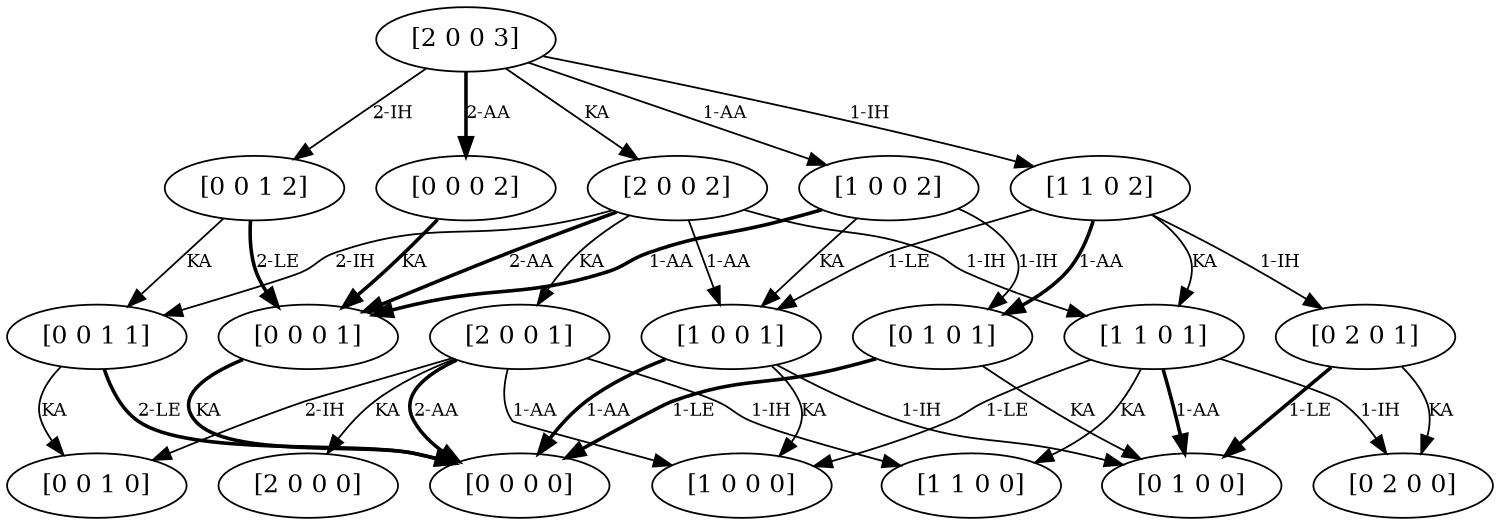 digraph  {
	graph [ratio="compress";
	 size="10,10!";
	 margin=0];
	node [label="\N"];
	edge [fontsize=10]
	64	 [capacity="[0]",
		label="[0 0 1 0]",
		stock="[0 1]",
		time=0,
		value=0.0];
	65	 [capacity="[0]",
		label="[0 0 1 1]",
		stock="[0 1]",
		time=1,
		value=20.0];
	65 -> 64 [key=0,
	goal="[0 0 1 0]",
	label=KA,
	modus=KA,
	not_best_politic=True,
	revenue=0,
	time=1,
	weight=0.0,
	weight_goal=0.0];
68 [capacity="[0]",
	label="[0 0 0 0]",
	stock="[0 0]",
	time=0,
	value=0.0];
65 -> 68 [key=2,
goal="[0 0 0 0]",
label="2-LE",
modus=LE,
not_best_politic=False,
revenue=200,
style=bold,
time=1,
weight=200.0,
weight_goal=0.0];
66 [capacity="[0]",
label="[0 0 1 2]",
stock="[0 1]",
time=2,
value=38.0];
66 -> 65 [key=0,
goal="[0 0 1 1]",
label=KA,
modus=KA,
not_best_politic=True,
revenue=0,
time=2,
weight=0.0,
weight_goal=20.0];
69 [capacity="[0]",
label="[0 0 0 1]",
stock="[0 0]",
time=1,
value=0.0];
66 -> 69 [key=2,
goal="[0 0 0 1]",
label="2-LE",
modus=LE,
not_best_politic=False,
revenue=200,
style=bold,
time=2,
weight=180.0,
weight_goal=0.0];
37 [capacity="[1]",
label="[1 1 0 1]",
stock="[1 0]",
time=1,
value=100.0];
44 [capacity="[1]",
label="[1 0 0 0]",
stock="[0 0]",
time=0,
value=0.0];
37 -> 44 [key=1,
goal="[1 0 0 0]",
label="1-LE",
modus=LE,
not_best_politic=True,
revenue=100,
time=1,
weight=100.0,
weight_goal=0.0];
52 [capacity="[0]",
label="[0 2 0 0]",
stock="[2 0]",
time=0,
value=0.0];
37 -> 52 [key=1,
goal="[0 2 0 0]",
label="1-IH",
modus=IH,
not_best_politic=True,
revenue=0,
time=1,
weight=0.0,
weight_goal=0.0];
60 [capacity="[0]",
label="[0 1 0 0]",
stock="[1 0]",
time=0,
value=0.0];
37 -> 60 [key=1,
goal="[0 1 0 0]",
label="1-AA",
modus=AA,
not_best_politic=False,
revenue=100,
style=bold,
time=1,
weight=100.0,
weight_goal=0.0];
36 [capacity="[1]",
label="[1 1 0 0]",
stock="[1 0]",
time=0,
value=0.0];
37 -> 36 [key=0,
goal="[1 1 0 0]",
label=KA,
modus=KA,
not_best_politic=True,
revenue=0,
time=1,
weight=0.0,
weight_goal=0.0];
38 [capacity="[1]",
label="[1 1 0 2]",
stock="[1 0]",
time=2,
value=150.0];
38 -> 37 [key=0,
goal="[1 1 0 1]",
label=KA,
modus=KA,
not_best_politic=True,
revenue=0,
time=2,
weight=0.0,
weight_goal=100.0];
45 [capacity="[1]",
label="[1 0 0 1]",
stock="[0 0]",
time=1,
value=50.0];
38 -> 45 [key=1,
goal="[1 0 0 1]",
label="1-LE",
modus=LE,
not_best_politic=True,
revenue=100,
time=2,
weight=50.0,
weight_goal=50.0];
53 [capacity="[0]",
label="[0 2 0 1]",
stock="[2 0]",
time=1,
value=50.0];
38 -> 53 [key=1,
goal="[0 2 0 1]",
label="1-IH",
modus=IH,
not_best_politic=True,
revenue=0,
time=2,
weight=-50.0,
weight_goal=50.0];
61 [capacity="[0]",
label="[0 1 0 1]",
stock="[1 0]",
time=1,
value=50.0];
38 -> 61 [key=1,
goal="[0 1 0 1]",
label="1-AA",
modus=AA,
not_best_politic=False,
revenue=100,
style=bold,
time=2,
weight=50.0,
weight_goal=50.0];
70 [capacity="[0]",
label="[0 0 0 2]",
stock="[0 0]",
time=2,
value=0.0];
70 -> 69 [key=0,
goal="[0 0 0 1]",
label=KA,
modus=KA,
not_best_politic=False,
revenue=0,
style=bold,
time=2,
weight=0.0,
weight_goal=0.0];
45 -> 68 [key=1,
goal="[0 0 0 0]",
label="1-AA",
modus=AA,
not_best_politic=False,
revenue=100,
style=bold,
time=1,
weight=100.0,
weight_goal=0.0];
45 -> 44 [key=0,
goal="[1 0 0 0]",
label=KA,
modus=KA,
not_best_politic=True,
revenue=0,
time=1,
weight=0.0,
weight_goal=0.0];
45 -> 60 [key=1,
goal="[0 1 0 0]",
label="1-IH",
modus=IH,
not_best_politic=True,
revenue=0,
time=1,
weight=0.0,
weight_goal=0.0];
46 [capacity="[1]",
label="[1 0 0 2]",
stock="[0 0]",
time=2,
value=75.0];
46 -> 45 [key=0,
goal="[1 0 0 1]",
label=KA,
modus=KA,
not_best_politic=True,
revenue=0,
time=2,
weight=0.0,
weight_goal=50.0];
46 -> 69 [key=1,
goal="[0 0 0 1]",
label="1-AA",
modus=AA,
not_best_politic=False,
revenue=100,
style=bold,
time=2,
weight=50.0,
weight_goal=0.0];
46 -> 61 [key=1,
goal="[0 1 0 1]",
label="1-IH",
modus=IH,
not_best_politic=True,
revenue=0,
time=2,
weight=0.0,
weight_goal=50.0];
53 -> 52 [key=0,
goal="[0 2 0 0]",
label=KA,
modus=KA,
not_best_politic=True,
revenue=0,
time=1,
weight=0.0,
weight_goal=0.0];
53 -> 60 [key=1,
goal="[0 1 0 0]",
label="1-LE",
modus=LE,
not_best_politic=False,
revenue=100,
style=bold,
time=1,
weight=100.0,
weight_goal=0.0];
22 [capacity="[2]",
label="[2 0 0 2]",
stock="[0 0]",
time=2,
value=138.0];
22 -> 65 [key=2,
goal="[0 0 1 1]",
label="2-IH",
modus=IH,
not_best_politic=True,
revenue=0,
time=2,
weight=-50.0,
weight_goal=20.0];
22 -> 37 [key=1,
goal="[1 1 0 1]",
label="1-IH",
modus=IH,
not_best_politic=True,
revenue=0,
time=2,
weight=30.0,
weight_goal=100.0];
22 -> 45 [key=1,
goal="[1 0 0 1]",
label="1-AA",
modus=AA,
not_best_politic=True,
revenue=100,
time=2,
weight=80.0,
weight_goal=50.0];
21 [capacity="[2]",
label="[2 0 0 1]",
stock="[0 0]",
time=1,
value=70.0];
22 -> 21 [key=0,
goal="[2 0 0 1]",
label=KA,
modus=KA,
not_best_politic=True,
revenue=0,
time=2,
weight=0.0,
weight_goal=70.0];
22 -> 69 [key=2,
goal="[0 0 0 1]",
label="2-AA",
modus=AA,
not_best_politic=False,
revenue=200,
style=bold,
time=2,
weight=130.0,
weight_goal=0.0];
23 [capacity="[2]",
label="[2 0 0 3]",
stock="[0 0]",
time=3,
value=168.703];
23 -> 66 [key=2,
goal="[0 0 1 2]",
label="2-IH",
modus=IH,
not_best_politic=True,
revenue=0,
time=3,
weight=-100.0,
weight_goal=38.0];
23 -> 38 [key=1,
goal="[1 1 0 2]",
label="1-IH",
modus=IH,
not_best_politic=True,
revenue=0,
time=3,
weight=12.0,
weight_goal=150.0];
23 -> 70 [key=2,
goal="[0 0 0 2]",
label="2-AA",
modus=AA,
not_best_politic=False,
revenue=200,
style=bold,
time=3,
weight=62.0,
weight_goal=0.0];
23 -> 46 [key=1,
goal="[1 0 0 2]",
label="1-AA",
modus=AA,
not_best_politic=True,
revenue=100,
time=3,
weight=37.0,
weight_goal=75.0];
23 -> 22 [key=0,
goal="[2 0 0 2]",
label=KA,
modus=KA,
not_best_politic=True,
revenue=0,
time=3,
weight=0.0,
weight_goal=138.0];
21 -> 64 [key=2,
goal="[0 0 1 0]",
label="2-IH",
modus=IH,
not_best_politic=True,
revenue=0,
time=1,
weight=0.0,
weight_goal=0.0];
21 -> 68 [key=2,
goal="[0 0 0 0]",
label="2-AA",
modus=AA,
not_best_politic=False,
revenue=200,
style=bold,
time=1,
weight=200.0,
weight_goal=0.0];
21 -> 44 [key=1,
goal="[1 0 0 0]",
label="1-AA",
modus=AA,
not_best_politic=True,
revenue=100,
time=1,
weight=100.0,
weight_goal=0.0];
20 [capacity="[2]",
label="[2 0 0 0]",
stock="[0 0]",
time=0,
value=0.0];
21 -> 20 [key=0,
goal="[2 0 0 0]",
label=KA,
modus=KA,
not_best_politic=True,
revenue=0,
time=1,
weight=0.0,
weight_goal=0.0];
21 -> 36 [key=1,
goal="[1 1 0 0]",
label="1-IH",
modus=IH,
not_best_politic=True,
revenue=0,
time=1,
weight=0.0,
weight_goal=0.0];
69 -> 68 [key=0,
goal="[0 0 0 0]",
label=KA,
modus=KA,
not_best_politic=False,
revenue=0,
style=bold,
time=1,
weight=0.0,
weight_goal=0.0];
61 -> 68 [key=1,
goal="[0 0 0 0]",
label="1-LE",
modus=LE,
not_best_politic=False,
revenue=100,
style=bold,
time=1,
weight=100.0,
weight_goal=0.0];
61 -> 60 [key=0,
goal="[0 1 0 0]",
label=KA,
modus=KA,
not_best_politic=True,
revenue=0,
time=1,
weight=0.0,
weight_goal=0.0];
}
